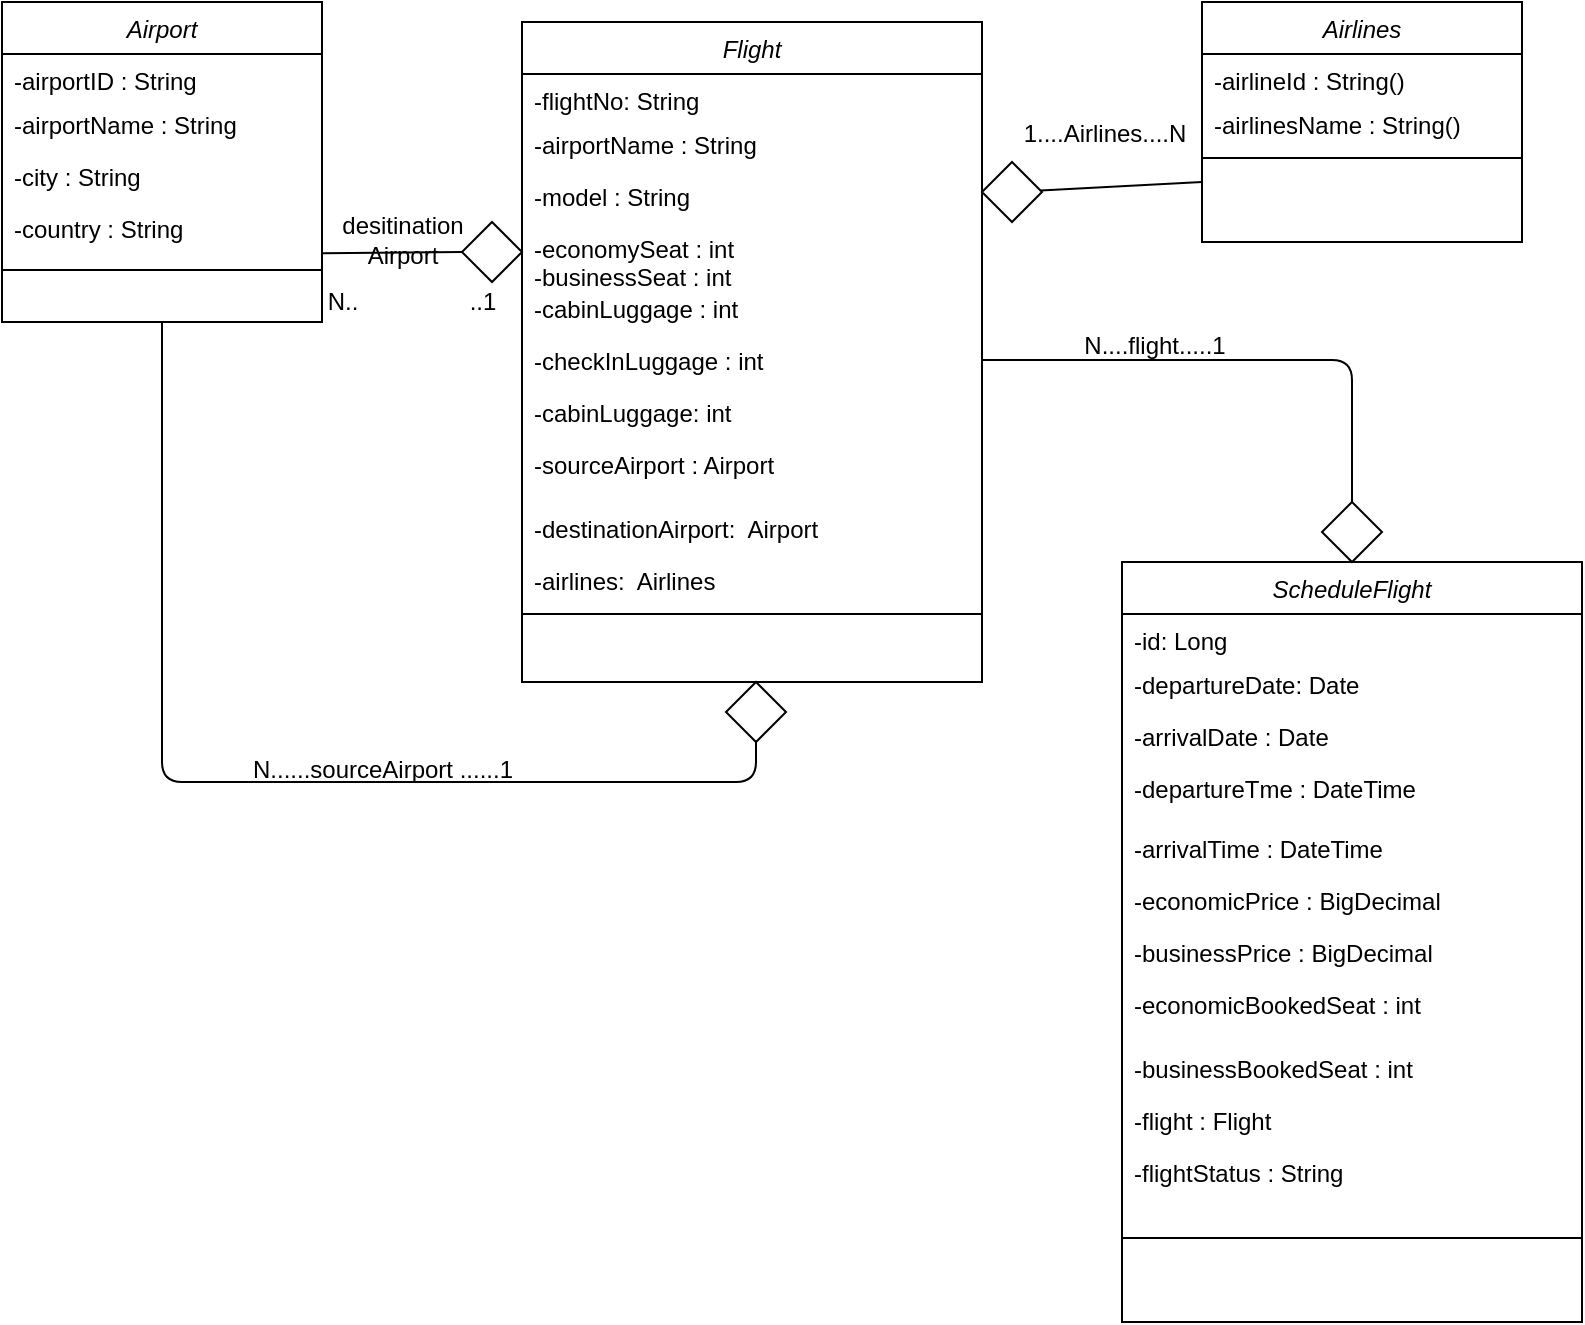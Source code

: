 <mxfile version="12.5.8" type="device"><diagram id="C5RBs43oDa-KdzZeNtuy" name="Page-1"><mxGraphModel dx="782" dy="420" grid="1" gridSize="10" guides="1" tooltips="1" connect="1" arrows="1" fold="1" page="1" pageScale="1" pageWidth="827" pageHeight="1169" math="0" shadow="0"><root><mxCell id="WIyWlLk6GJQsqaUBKTNV-0"/><mxCell id="WIyWlLk6GJQsqaUBKTNV-1" parent="WIyWlLk6GJQsqaUBKTNV-0"/><mxCell id="QG-ja55Pn8-qFlOHPHw2-0" value="Airport" style="swimlane;fontStyle=2;align=center;verticalAlign=top;childLayout=stackLayout;horizontal=1;startSize=26;horizontalStack=0;resizeParent=1;resizeLast=0;collapsible=1;marginBottom=0;rounded=0;shadow=0;strokeWidth=1;" vertex="1" parent="WIyWlLk6GJQsqaUBKTNV-1"><mxGeometry x="20" y="60" width="160" height="160" as="geometry"><mxRectangle x="230" y="140" width="160" height="26" as="alternateBounds"/></mxGeometry></mxCell><mxCell id="QG-ja55Pn8-qFlOHPHw2-1" value="-airportID : String" style="text;align=left;verticalAlign=top;spacingLeft=4;spacingRight=4;overflow=hidden;rotatable=0;points=[[0,0.5],[1,0.5]];portConstraint=eastwest;" vertex="1" parent="QG-ja55Pn8-qFlOHPHw2-0"><mxGeometry y="26" width="160" height="22" as="geometry"/></mxCell><mxCell id="QG-ja55Pn8-qFlOHPHw2-2" value="-airportName : String" style="text;align=left;verticalAlign=top;spacingLeft=4;spacingRight=4;overflow=hidden;rotatable=0;points=[[0,0.5],[1,0.5]];portConstraint=eastwest;rounded=0;shadow=0;html=0;" vertex="1" parent="QG-ja55Pn8-qFlOHPHw2-0"><mxGeometry y="48" width="160" height="26" as="geometry"/></mxCell><mxCell id="QG-ja55Pn8-qFlOHPHw2-3" value="-city : String&#10;" style="text;align=left;verticalAlign=top;spacingLeft=4;spacingRight=4;overflow=hidden;rotatable=0;points=[[0,0.5],[1,0.5]];portConstraint=eastwest;rounded=0;shadow=0;html=0;" vertex="1" parent="QG-ja55Pn8-qFlOHPHw2-0"><mxGeometry y="74" width="160" height="26" as="geometry"/></mxCell><mxCell id="QG-ja55Pn8-qFlOHPHw2-5" value="-country : String" style="text;align=left;verticalAlign=top;spacingLeft=4;spacingRight=4;overflow=hidden;rotatable=0;points=[[0,0.5],[1,0.5]];portConstraint=eastwest;" vertex="1" parent="QG-ja55Pn8-qFlOHPHw2-0"><mxGeometry y="100" width="160" height="30" as="geometry"/></mxCell><mxCell id="QG-ja55Pn8-qFlOHPHw2-4" value="" style="line;html=1;strokeWidth=1;align=left;verticalAlign=middle;spacingTop=-1;spacingLeft=3;spacingRight=3;rotatable=0;labelPosition=right;points=[];portConstraint=eastwest;" vertex="1" parent="QG-ja55Pn8-qFlOHPHw2-0"><mxGeometry y="130" width="160" height="8" as="geometry"/></mxCell><mxCell id="QG-ja55Pn8-qFlOHPHw2-6" value="Airlines" style="swimlane;fontStyle=2;align=center;verticalAlign=top;childLayout=stackLayout;horizontal=1;startSize=26;horizontalStack=0;resizeParent=1;resizeLast=0;collapsible=1;marginBottom=0;rounded=0;shadow=0;strokeWidth=1;" vertex="1" parent="WIyWlLk6GJQsqaUBKTNV-1"><mxGeometry x="620" y="60" width="160" height="120" as="geometry"><mxRectangle x="230" y="140" width="160" height="26" as="alternateBounds"/></mxGeometry></mxCell><mxCell id="QG-ja55Pn8-qFlOHPHw2-7" value="-airlineId : String()" style="text;align=left;verticalAlign=top;spacingLeft=4;spacingRight=4;overflow=hidden;rotatable=0;points=[[0,0.5],[1,0.5]];portConstraint=eastwest;" vertex="1" parent="QG-ja55Pn8-qFlOHPHw2-6"><mxGeometry y="26" width="160" height="22" as="geometry"/></mxCell><mxCell id="QG-ja55Pn8-qFlOHPHw2-8" value="-airlinesName : String()" style="text;align=left;verticalAlign=top;spacingLeft=4;spacingRight=4;overflow=hidden;rotatable=0;points=[[0,0.5],[1,0.5]];portConstraint=eastwest;rounded=0;shadow=0;html=0;" vertex="1" parent="QG-ja55Pn8-qFlOHPHw2-6"><mxGeometry y="48" width="160" height="26" as="geometry"/></mxCell><mxCell id="QG-ja55Pn8-qFlOHPHw2-11" value="" style="line;html=1;strokeWidth=1;align=left;verticalAlign=middle;spacingTop=-1;spacingLeft=3;spacingRight=3;rotatable=0;labelPosition=right;points=[];portConstraint=eastwest;" vertex="1" parent="QG-ja55Pn8-qFlOHPHw2-6"><mxGeometry y="74" width="160" height="8" as="geometry"/></mxCell><mxCell id="QG-ja55Pn8-qFlOHPHw2-14" value="Flight" style="swimlane;fontStyle=2;align=center;verticalAlign=top;childLayout=stackLayout;horizontal=1;startSize=26;horizontalStack=0;resizeParent=1;resizeLast=0;collapsible=1;marginBottom=0;rounded=0;shadow=0;strokeWidth=1;" vertex="1" parent="WIyWlLk6GJQsqaUBKTNV-1"><mxGeometry x="280" y="70" width="230" height="330" as="geometry"><mxRectangle x="230" y="140" width="160" height="26" as="alternateBounds"/></mxGeometry></mxCell><mxCell id="QG-ja55Pn8-qFlOHPHw2-15" value="-flightNo: String" style="text;align=left;verticalAlign=top;spacingLeft=4;spacingRight=4;overflow=hidden;rotatable=0;points=[[0,0.5],[1,0.5]];portConstraint=eastwest;" vertex="1" parent="QG-ja55Pn8-qFlOHPHw2-14"><mxGeometry y="26" width="230" height="22" as="geometry"/></mxCell><mxCell id="QG-ja55Pn8-qFlOHPHw2-16" value="-airportName : String" style="text;align=left;verticalAlign=top;spacingLeft=4;spacingRight=4;overflow=hidden;rotatable=0;points=[[0,0.5],[1,0.5]];portConstraint=eastwest;rounded=0;shadow=0;html=0;" vertex="1" parent="QG-ja55Pn8-qFlOHPHw2-14"><mxGeometry y="48" width="230" height="26" as="geometry"/></mxCell><mxCell id="QG-ja55Pn8-qFlOHPHw2-17" value="-model : String" style="text;align=left;verticalAlign=top;spacingLeft=4;spacingRight=4;overflow=hidden;rotatable=0;points=[[0,0.5],[1,0.5]];portConstraint=eastwest;rounded=0;shadow=0;html=0;" vertex="1" parent="QG-ja55Pn8-qFlOHPHw2-14"><mxGeometry y="74" width="230" height="26" as="geometry"/></mxCell><mxCell id="QG-ja55Pn8-qFlOHPHw2-18" value="-economySeat : int&#10;-businessSeat : int&#10;-" style="text;align=left;verticalAlign=top;spacingLeft=4;spacingRight=4;overflow=hidden;rotatable=0;points=[[0,0.5],[1,0.5]];portConstraint=eastwest;" vertex="1" parent="QG-ja55Pn8-qFlOHPHw2-14"><mxGeometry y="100" width="230" height="30" as="geometry"/></mxCell><mxCell id="QG-ja55Pn8-qFlOHPHw2-28" value="-cabinLuggage : int" style="text;align=left;verticalAlign=top;spacingLeft=4;spacingRight=4;overflow=hidden;rotatable=0;points=[[0,0.5],[1,0.5]];portConstraint=eastwest;rounded=0;shadow=0;html=0;" vertex="1" parent="QG-ja55Pn8-qFlOHPHw2-14"><mxGeometry y="130" width="230" height="26" as="geometry"/></mxCell><mxCell id="QG-ja55Pn8-qFlOHPHw2-29" value="-checkInLuggage : int" style="text;align=left;verticalAlign=top;spacingLeft=4;spacingRight=4;overflow=hidden;rotatable=0;points=[[0,0.5],[1,0.5]];portConstraint=eastwest;rounded=0;shadow=0;html=0;" vertex="1" parent="QG-ja55Pn8-qFlOHPHw2-14"><mxGeometry y="156" width="230" height="26" as="geometry"/></mxCell><mxCell id="QG-ja55Pn8-qFlOHPHw2-30" value="-cabinLuggage: int" style="text;align=left;verticalAlign=top;spacingLeft=4;spacingRight=4;overflow=hidden;rotatable=0;points=[[0,0.5],[1,0.5]];portConstraint=eastwest;rounded=0;shadow=0;html=0;" vertex="1" parent="QG-ja55Pn8-qFlOHPHw2-14"><mxGeometry y="182" width="230" height="26" as="geometry"/></mxCell><mxCell id="QG-ja55Pn8-qFlOHPHw2-31" value="-sourceAirport : Airport " style="text;align=left;verticalAlign=top;spacingLeft=4;spacingRight=4;overflow=hidden;rotatable=0;points=[[0,0.5],[1,0.5]];portConstraint=eastwest;rounded=0;shadow=0;html=0;" vertex="1" parent="QG-ja55Pn8-qFlOHPHw2-14"><mxGeometry y="208" width="230" height="32" as="geometry"/></mxCell><mxCell id="QG-ja55Pn8-qFlOHPHw2-32" value="-destinationAirport:  Airport" style="text;align=left;verticalAlign=top;spacingLeft=4;spacingRight=4;overflow=hidden;rotatable=0;points=[[0,0.5],[1,0.5]];portConstraint=eastwest;rounded=0;shadow=0;html=0;" vertex="1" parent="QG-ja55Pn8-qFlOHPHw2-14"><mxGeometry y="240" width="230" height="26" as="geometry"/></mxCell><mxCell id="QG-ja55Pn8-qFlOHPHw2-33" value="-airlines:  Airlines" style="text;align=left;verticalAlign=top;spacingLeft=4;spacingRight=4;overflow=hidden;rotatable=0;points=[[0,0.5],[1,0.5]];portConstraint=eastwest;rounded=0;shadow=0;html=0;" vertex="1" parent="QG-ja55Pn8-qFlOHPHw2-14"><mxGeometry y="266" width="230" height="26" as="geometry"/></mxCell><mxCell id="QG-ja55Pn8-qFlOHPHw2-19" value="" style="line;html=1;strokeWidth=1;align=left;verticalAlign=middle;spacingTop=-1;spacingLeft=3;spacingRight=3;rotatable=0;labelPosition=right;points=[];portConstraint=eastwest;" vertex="1" parent="QG-ja55Pn8-qFlOHPHw2-14"><mxGeometry y="292" width="230" height="8" as="geometry"/></mxCell><mxCell id="QG-ja55Pn8-qFlOHPHw2-36" value="" style="endArrow=none;html=1;entryX=0;entryY=0.5;entryDx=0;entryDy=0;exitX=1;exitY=0.5;exitDx=0;exitDy=0;" edge="1" parent="WIyWlLk6GJQsqaUBKTNV-1" source="QG-ja55Pn8-qFlOHPHw2-41" target="QG-ja55Pn8-qFlOHPHw2-18"><mxGeometry width="50" height="50" relative="1" as="geometry"><mxPoint x="180" y="190" as="sourcePoint"/><mxPoint x="230" y="140" as="targetPoint"/></mxGeometry></mxCell><mxCell id="QG-ja55Pn8-qFlOHPHw2-39" value="" style="rhombus;whiteSpace=wrap;html=1;" vertex="1" parent="WIyWlLk6GJQsqaUBKTNV-1"><mxGeometry x="382" y="400" width="30" height="30" as="geometry"/></mxCell><mxCell id="QG-ja55Pn8-qFlOHPHw2-41" value="" style="rhombus;whiteSpace=wrap;html=1;" vertex="1" parent="WIyWlLk6GJQsqaUBKTNV-1"><mxGeometry x="250" y="170" width="30" height="30" as="geometry"/></mxCell><mxCell id="QG-ja55Pn8-qFlOHPHw2-42" value="" style="endArrow=none;html=1;entryX=0;entryY=0.5;entryDx=0;entryDy=0;exitX=1;exitY=0.856;exitDx=0;exitDy=0;exitPerimeter=0;" edge="1" parent="WIyWlLk6GJQsqaUBKTNV-1" source="QG-ja55Pn8-qFlOHPHw2-5" target="QG-ja55Pn8-qFlOHPHw2-41"><mxGeometry width="50" height="50" relative="1" as="geometry"><mxPoint x="180" y="185.68" as="sourcePoint"/><mxPoint x="280" y="185" as="targetPoint"/></mxGeometry></mxCell><mxCell id="QG-ja55Pn8-qFlOHPHw2-43" value="" style="endArrow=none;html=1;entryX=0;entryY=0.75;entryDx=0;entryDy=0;" edge="1" parent="WIyWlLk6GJQsqaUBKTNV-1" source="QG-ja55Pn8-qFlOHPHw2-44" target="QG-ja55Pn8-qFlOHPHw2-6"><mxGeometry width="50" height="50" relative="1" as="geometry"><mxPoint x="510" y="150" as="sourcePoint"/><mxPoint x="560" y="100" as="targetPoint"/></mxGeometry></mxCell><mxCell id="QG-ja55Pn8-qFlOHPHw2-44" value="" style="rhombus;whiteSpace=wrap;html=1;" vertex="1" parent="WIyWlLk6GJQsqaUBKTNV-1"><mxGeometry x="510" y="140" width="30" height="30" as="geometry"/></mxCell><mxCell id="QG-ja55Pn8-qFlOHPHw2-45" value="" style="endArrow=none;html=1;entryX=0;entryY=0.5;entryDx=0;entryDy=0;" edge="1" parent="WIyWlLk6GJQsqaUBKTNV-1" target="QG-ja55Pn8-qFlOHPHw2-44"><mxGeometry width="50" height="50" relative="1" as="geometry"><mxPoint x="510" y="150" as="sourcePoint"/><mxPoint x="620" y="150" as="targetPoint"/></mxGeometry></mxCell><mxCell id="QG-ja55Pn8-qFlOHPHw2-48" value="" style="endArrow=none;html=1;entryX=0.5;entryY=1;entryDx=0;entryDy=0;exitX=0.5;exitY=1;exitDx=0;exitDy=0;edgeStyle=elbowEdgeStyle;" edge="1" parent="WIyWlLk6GJQsqaUBKTNV-1" source="QG-ja55Pn8-qFlOHPHw2-0" target="QG-ja55Pn8-qFlOHPHw2-39"><mxGeometry width="50" height="50" relative="1" as="geometry"><mxPoint x="280" y="480" as="sourcePoint"/><mxPoint x="330" y="430" as="targetPoint"/><Array as="points"><mxPoint x="300" y="450"/><mxPoint x="100" y="260"/><mxPoint x="200" y="250"/></Array></mxGeometry></mxCell><mxCell id="QG-ja55Pn8-qFlOHPHw2-49" value="ScheduleFlight" style="swimlane;fontStyle=2;align=center;verticalAlign=top;childLayout=stackLayout;horizontal=1;startSize=26;horizontalStack=0;resizeParent=1;resizeLast=0;collapsible=1;marginBottom=0;rounded=0;shadow=0;strokeWidth=1;" vertex="1" parent="WIyWlLk6GJQsqaUBKTNV-1"><mxGeometry x="580" y="340" width="230" height="380" as="geometry"><mxRectangle x="230" y="140" width="160" height="26" as="alternateBounds"/></mxGeometry></mxCell><mxCell id="QG-ja55Pn8-qFlOHPHw2-50" value="-id: Long" style="text;align=left;verticalAlign=top;spacingLeft=4;spacingRight=4;overflow=hidden;rotatable=0;points=[[0,0.5],[1,0.5]];portConstraint=eastwest;" vertex="1" parent="QG-ja55Pn8-qFlOHPHw2-49"><mxGeometry y="26" width="230" height="22" as="geometry"/></mxCell><mxCell id="QG-ja55Pn8-qFlOHPHw2-51" value="-departureDate: Date" style="text;align=left;verticalAlign=top;spacingLeft=4;spacingRight=4;overflow=hidden;rotatable=0;points=[[0,0.5],[1,0.5]];portConstraint=eastwest;rounded=0;shadow=0;html=0;" vertex="1" parent="QG-ja55Pn8-qFlOHPHw2-49"><mxGeometry y="48" width="230" height="26" as="geometry"/></mxCell><mxCell id="QG-ja55Pn8-qFlOHPHw2-52" value="-arrivalDate : Date" style="text;align=left;verticalAlign=top;spacingLeft=4;spacingRight=4;overflow=hidden;rotatable=0;points=[[0,0.5],[1,0.5]];portConstraint=eastwest;rounded=0;shadow=0;html=0;" vertex="1" parent="QG-ja55Pn8-qFlOHPHw2-49"><mxGeometry y="74" width="230" height="26" as="geometry"/></mxCell><mxCell id="QG-ja55Pn8-qFlOHPHw2-53" value="-departureTme : DateTime" style="text;align=left;verticalAlign=top;spacingLeft=4;spacingRight=4;overflow=hidden;rotatable=0;points=[[0,0.5],[1,0.5]];portConstraint=eastwest;" vertex="1" parent="QG-ja55Pn8-qFlOHPHw2-49"><mxGeometry y="100" width="230" height="30" as="geometry"/></mxCell><mxCell id="QG-ja55Pn8-qFlOHPHw2-54" value="-arrivalTime : DateTime" style="text;align=left;verticalAlign=top;spacingLeft=4;spacingRight=4;overflow=hidden;rotatable=0;points=[[0,0.5],[1,0.5]];portConstraint=eastwest;rounded=0;shadow=0;html=0;" vertex="1" parent="QG-ja55Pn8-qFlOHPHw2-49"><mxGeometry y="130" width="230" height="26" as="geometry"/></mxCell><mxCell id="QG-ja55Pn8-qFlOHPHw2-55" value="-economicPrice : BigDecimal" style="text;align=left;verticalAlign=top;spacingLeft=4;spacingRight=4;overflow=hidden;rotatable=0;points=[[0,0.5],[1,0.5]];portConstraint=eastwest;rounded=0;shadow=0;html=0;" vertex="1" parent="QG-ja55Pn8-qFlOHPHw2-49"><mxGeometry y="156" width="230" height="26" as="geometry"/></mxCell><mxCell id="QG-ja55Pn8-qFlOHPHw2-56" value="-businessPrice : BigDecimal" style="text;align=left;verticalAlign=top;spacingLeft=4;spacingRight=4;overflow=hidden;rotatable=0;points=[[0,0.5],[1,0.5]];portConstraint=eastwest;rounded=0;shadow=0;html=0;" vertex="1" parent="QG-ja55Pn8-qFlOHPHw2-49"><mxGeometry y="182" width="230" height="26" as="geometry"/></mxCell><mxCell id="QG-ja55Pn8-qFlOHPHw2-57" value="-economicBookedSeat : int" style="text;align=left;verticalAlign=top;spacingLeft=4;spacingRight=4;overflow=hidden;rotatable=0;points=[[0,0.5],[1,0.5]];portConstraint=eastwest;rounded=0;shadow=0;html=0;" vertex="1" parent="QG-ja55Pn8-qFlOHPHw2-49"><mxGeometry y="208" width="230" height="32" as="geometry"/></mxCell><mxCell id="QG-ja55Pn8-qFlOHPHw2-58" value="-businessBookedSeat : int" style="text;align=left;verticalAlign=top;spacingLeft=4;spacingRight=4;overflow=hidden;rotatable=0;points=[[0,0.5],[1,0.5]];portConstraint=eastwest;rounded=0;shadow=0;html=0;" vertex="1" parent="QG-ja55Pn8-qFlOHPHw2-49"><mxGeometry y="240" width="230" height="26" as="geometry"/></mxCell><mxCell id="QG-ja55Pn8-qFlOHPHw2-59" value="-flight : Flight" style="text;align=left;verticalAlign=top;spacingLeft=4;spacingRight=4;overflow=hidden;rotatable=0;points=[[0,0.5],[1,0.5]];portConstraint=eastwest;rounded=0;shadow=0;html=0;" vertex="1" parent="QG-ja55Pn8-qFlOHPHw2-49"><mxGeometry y="266" width="230" height="26" as="geometry"/></mxCell><mxCell id="QG-ja55Pn8-qFlOHPHw2-63" value="-flightStatus : String" style="text;align=left;verticalAlign=top;spacingLeft=4;spacingRight=4;overflow=hidden;rotatable=0;points=[[0,0.5],[1,0.5]];portConstraint=eastwest;rounded=0;shadow=0;html=0;" vertex="1" parent="QG-ja55Pn8-qFlOHPHw2-49"><mxGeometry y="292" width="230" height="26" as="geometry"/></mxCell><mxCell id="QG-ja55Pn8-qFlOHPHw2-60" value="" style="line;html=1;strokeWidth=1;align=left;verticalAlign=middle;spacingTop=-1;spacingLeft=3;spacingRight=3;rotatable=0;labelPosition=right;points=[];portConstraint=eastwest;" vertex="1" parent="QG-ja55Pn8-qFlOHPHw2-49"><mxGeometry y="318" width="230" height="40" as="geometry"/></mxCell><mxCell id="QG-ja55Pn8-qFlOHPHw2-64" value="" style="endArrow=none;html=1;entryX=0.5;entryY=0;entryDx=0;entryDy=0;exitX=1;exitY=0.5;exitDx=0;exitDy=0;edgeStyle=elbowEdgeStyle;" edge="1" parent="WIyWlLk6GJQsqaUBKTNV-1" source="QG-ja55Pn8-qFlOHPHw2-29" target="QG-ja55Pn8-qFlOHPHw2-49"><mxGeometry width="50" height="50" relative="1" as="geometry"><mxPoint x="420" y="490" as="sourcePoint"/><mxPoint x="70" y="740" as="targetPoint"/><Array as="points"><mxPoint x="695" y="300"/></Array></mxGeometry></mxCell><mxCell id="QG-ja55Pn8-qFlOHPHw2-68" value="" style="rhombus;whiteSpace=wrap;html=1;" vertex="1" parent="WIyWlLk6GJQsqaUBKTNV-1"><mxGeometry x="680" y="310" width="30" height="30" as="geometry"/></mxCell><mxCell id="QG-ja55Pn8-qFlOHPHw2-69" value="N......sourceAirport ......1" style="text;html=1;align=center;verticalAlign=middle;resizable=0;points=[];autosize=1;" vertex="1" parent="WIyWlLk6GJQsqaUBKTNV-1"><mxGeometry x="135" y="434" width="150" height="20" as="geometry"/></mxCell><mxCell id="QG-ja55Pn8-qFlOHPHw2-70" value="desitination&lt;br&gt;Airport" style="text;html=1;align=center;verticalAlign=middle;resizable=0;points=[];autosize=1;" vertex="1" parent="WIyWlLk6GJQsqaUBKTNV-1"><mxGeometry x="180" y="164" width="80" height="30" as="geometry"/></mxCell><mxCell id="QG-ja55Pn8-qFlOHPHw2-71" value="..1" style="text;html=1;align=center;verticalAlign=middle;resizable=0;points=[];autosize=1;" vertex="1" parent="WIyWlLk6GJQsqaUBKTNV-1"><mxGeometry x="245" y="200" width="30" height="20" as="geometry"/></mxCell><mxCell id="QG-ja55Pn8-qFlOHPHw2-72" value="N.." style="text;html=1;align=center;verticalAlign=middle;resizable=0;points=[];autosize=1;" vertex="1" parent="WIyWlLk6GJQsqaUBKTNV-1"><mxGeometry x="175" y="200" width="30" height="20" as="geometry"/></mxCell><mxCell id="QG-ja55Pn8-qFlOHPHw2-79" value="1....Airlines....N" style="text;html=1;align=center;verticalAlign=middle;resizable=0;points=[];autosize=1;" vertex="1" parent="WIyWlLk6GJQsqaUBKTNV-1"><mxGeometry x="521" y="116" width="100" height="20" as="geometry"/></mxCell><mxCell id="QG-ja55Pn8-qFlOHPHw2-80" value="N....flight.....1" style="text;html=1;align=center;verticalAlign=middle;resizable=0;points=[];autosize=1;" vertex="1" parent="WIyWlLk6GJQsqaUBKTNV-1"><mxGeometry x="551" y="222" width="90" height="20" as="geometry"/></mxCell></root></mxGraphModel></diagram></mxfile>